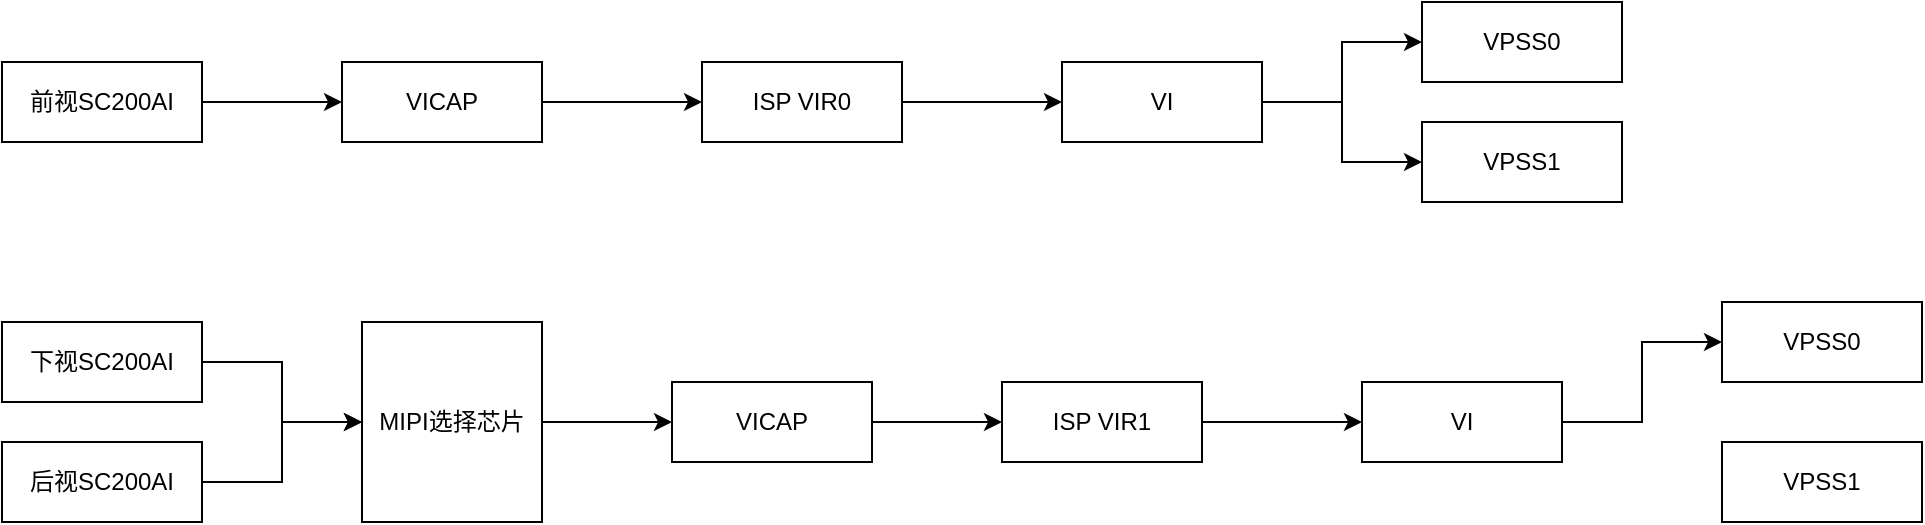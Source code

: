 <mxfile version="26.2.13">
  <diagram name="第 1 页" id="vm0noQgoKaf7Ory5WyCI">
    <mxGraphModel dx="1183" dy="627" grid="1" gridSize="10" guides="1" tooltips="1" connect="1" arrows="1" fold="1" page="1" pageScale="1" pageWidth="827" pageHeight="1169" math="0" shadow="0">
      <root>
        <mxCell id="0" />
        <mxCell id="1" parent="0" />
        <mxCell id="FK6g6sYqLbhLBO1SA9hJ-13" value="" style="edgeStyle=orthogonalEdgeStyle;rounded=0;orthogonalLoop=1;jettySize=auto;html=1;" edge="1" parent="1" source="FK6g6sYqLbhLBO1SA9hJ-1" target="FK6g6sYqLbhLBO1SA9hJ-12">
          <mxGeometry relative="1" as="geometry" />
        </mxCell>
        <mxCell id="FK6g6sYqLbhLBO1SA9hJ-1" value="前视SC200AI" style="rounded=0;whiteSpace=wrap;html=1;" vertex="1" parent="1">
          <mxGeometry x="200" y="210" width="100" height="40" as="geometry" />
        </mxCell>
        <mxCell id="FK6g6sYqLbhLBO1SA9hJ-6" value="" style="edgeStyle=orthogonalEdgeStyle;rounded=0;orthogonalLoop=1;jettySize=auto;html=1;" edge="1" parent="1" source="FK6g6sYqLbhLBO1SA9hJ-4" target="FK6g6sYqLbhLBO1SA9hJ-5">
          <mxGeometry relative="1" as="geometry" />
        </mxCell>
        <mxCell id="FK6g6sYqLbhLBO1SA9hJ-4" value="下视SC200AI" style="rounded=0;whiteSpace=wrap;html=1;" vertex="1" parent="1">
          <mxGeometry x="200" y="340" width="100" height="40" as="geometry" />
        </mxCell>
        <mxCell id="FK6g6sYqLbhLBO1SA9hJ-11" value="" style="edgeStyle=orthogonalEdgeStyle;rounded=0;orthogonalLoop=1;jettySize=auto;html=1;" edge="1" parent="1" source="FK6g6sYqLbhLBO1SA9hJ-5">
          <mxGeometry relative="1" as="geometry">
            <mxPoint x="535" y="390" as="targetPoint" />
          </mxGeometry>
        </mxCell>
        <mxCell id="FK6g6sYqLbhLBO1SA9hJ-5" value="MIPI选择芯片" style="rounded=0;whiteSpace=wrap;html=1;" vertex="1" parent="1">
          <mxGeometry x="380" y="340" width="90" height="100" as="geometry" />
        </mxCell>
        <mxCell id="FK6g6sYqLbhLBO1SA9hJ-9" value="" style="edgeStyle=orthogonalEdgeStyle;rounded=0;orthogonalLoop=1;jettySize=auto;html=1;entryX=0;entryY=0.5;entryDx=0;entryDy=0;" edge="1" parent="1" source="FK6g6sYqLbhLBO1SA9hJ-7" target="FK6g6sYqLbhLBO1SA9hJ-5">
          <mxGeometry relative="1" as="geometry">
            <mxPoint x="380" y="430" as="targetPoint" />
          </mxGeometry>
        </mxCell>
        <mxCell id="FK6g6sYqLbhLBO1SA9hJ-7" value="后视SC200AI" style="rounded=0;whiteSpace=wrap;html=1;" vertex="1" parent="1">
          <mxGeometry x="200" y="400" width="100" height="40" as="geometry" />
        </mxCell>
        <mxCell id="FK6g6sYqLbhLBO1SA9hJ-15" value="" style="edgeStyle=orthogonalEdgeStyle;rounded=0;orthogonalLoop=1;jettySize=auto;html=1;" edge="1" parent="1" source="FK6g6sYqLbhLBO1SA9hJ-12" target="FK6g6sYqLbhLBO1SA9hJ-14">
          <mxGeometry relative="1" as="geometry" />
        </mxCell>
        <mxCell id="FK6g6sYqLbhLBO1SA9hJ-12" value="VICAP" style="whiteSpace=wrap;html=1;rounded=0;" vertex="1" parent="1">
          <mxGeometry x="370" y="210" width="100" height="40" as="geometry" />
        </mxCell>
        <mxCell id="FK6g6sYqLbhLBO1SA9hJ-22" value="" style="edgeStyle=orthogonalEdgeStyle;rounded=0;orthogonalLoop=1;jettySize=auto;html=1;" edge="1" parent="1" source="FK6g6sYqLbhLBO1SA9hJ-14" target="FK6g6sYqLbhLBO1SA9hJ-21">
          <mxGeometry relative="1" as="geometry" />
        </mxCell>
        <mxCell id="FK6g6sYqLbhLBO1SA9hJ-14" value="ISP VIR0" style="whiteSpace=wrap;html=1;rounded=0;" vertex="1" parent="1">
          <mxGeometry x="550" y="210" width="100" height="40" as="geometry" />
        </mxCell>
        <mxCell id="FK6g6sYqLbhLBO1SA9hJ-20" value="" style="edgeStyle=orthogonalEdgeStyle;rounded=0;orthogonalLoop=1;jettySize=auto;html=1;" edge="1" parent="1" source="FK6g6sYqLbhLBO1SA9hJ-16" target="FK6g6sYqLbhLBO1SA9hJ-19">
          <mxGeometry relative="1" as="geometry" />
        </mxCell>
        <mxCell id="FK6g6sYqLbhLBO1SA9hJ-16" value="VICAP" style="whiteSpace=wrap;html=1;rounded=0;" vertex="1" parent="1">
          <mxGeometry x="535" y="370" width="100" height="40" as="geometry" />
        </mxCell>
        <mxCell id="FK6g6sYqLbhLBO1SA9hJ-28" value="" style="edgeStyle=orthogonalEdgeStyle;rounded=0;orthogonalLoop=1;jettySize=auto;html=1;" edge="1" parent="1" source="FK6g6sYqLbhLBO1SA9hJ-19" target="FK6g6sYqLbhLBO1SA9hJ-27">
          <mxGeometry relative="1" as="geometry" />
        </mxCell>
        <mxCell id="FK6g6sYqLbhLBO1SA9hJ-19" value="ISP VIR1" style="whiteSpace=wrap;html=1;rounded=0;" vertex="1" parent="1">
          <mxGeometry x="700" y="370" width="100" height="40" as="geometry" />
        </mxCell>
        <mxCell id="FK6g6sYqLbhLBO1SA9hJ-24" value="" style="edgeStyle=orthogonalEdgeStyle;rounded=0;orthogonalLoop=1;jettySize=auto;html=1;" edge="1" parent="1" source="FK6g6sYqLbhLBO1SA9hJ-21" target="FK6g6sYqLbhLBO1SA9hJ-23">
          <mxGeometry relative="1" as="geometry" />
        </mxCell>
        <mxCell id="FK6g6sYqLbhLBO1SA9hJ-26" value="" style="edgeStyle=orthogonalEdgeStyle;rounded=0;orthogonalLoop=1;jettySize=auto;html=1;" edge="1" parent="1" source="FK6g6sYqLbhLBO1SA9hJ-21" target="FK6g6sYqLbhLBO1SA9hJ-25">
          <mxGeometry relative="1" as="geometry" />
        </mxCell>
        <mxCell id="FK6g6sYqLbhLBO1SA9hJ-21" value="VI" style="whiteSpace=wrap;html=1;rounded=0;" vertex="1" parent="1">
          <mxGeometry x="730" y="210" width="100" height="40" as="geometry" />
        </mxCell>
        <mxCell id="FK6g6sYqLbhLBO1SA9hJ-23" value="VPSS0" style="whiteSpace=wrap;html=1;rounded=0;" vertex="1" parent="1">
          <mxGeometry x="910" y="180" width="100" height="40" as="geometry" />
        </mxCell>
        <mxCell id="FK6g6sYqLbhLBO1SA9hJ-25" value="VPSS1" style="whiteSpace=wrap;html=1;rounded=0;" vertex="1" parent="1">
          <mxGeometry x="910" y="240" width="100" height="40" as="geometry" />
        </mxCell>
        <mxCell id="FK6g6sYqLbhLBO1SA9hJ-30" value="" style="edgeStyle=orthogonalEdgeStyle;rounded=0;orthogonalLoop=1;jettySize=auto;html=1;" edge="1" parent="1" source="FK6g6sYqLbhLBO1SA9hJ-27" target="FK6g6sYqLbhLBO1SA9hJ-29">
          <mxGeometry relative="1" as="geometry" />
        </mxCell>
        <mxCell id="FK6g6sYqLbhLBO1SA9hJ-27" value="VI" style="whiteSpace=wrap;html=1;rounded=0;" vertex="1" parent="1">
          <mxGeometry x="880" y="370" width="100" height="40" as="geometry" />
        </mxCell>
        <mxCell id="FK6g6sYqLbhLBO1SA9hJ-29" value="VPSS0" style="whiteSpace=wrap;html=1;rounded=0;" vertex="1" parent="1">
          <mxGeometry x="1060" y="330" width="100" height="40" as="geometry" />
        </mxCell>
        <mxCell id="FK6g6sYqLbhLBO1SA9hJ-31" value="VPSS1" style="whiteSpace=wrap;html=1;rounded=0;" vertex="1" parent="1">
          <mxGeometry x="1060" y="400" width="100" height="40" as="geometry" />
        </mxCell>
      </root>
    </mxGraphModel>
  </diagram>
</mxfile>
